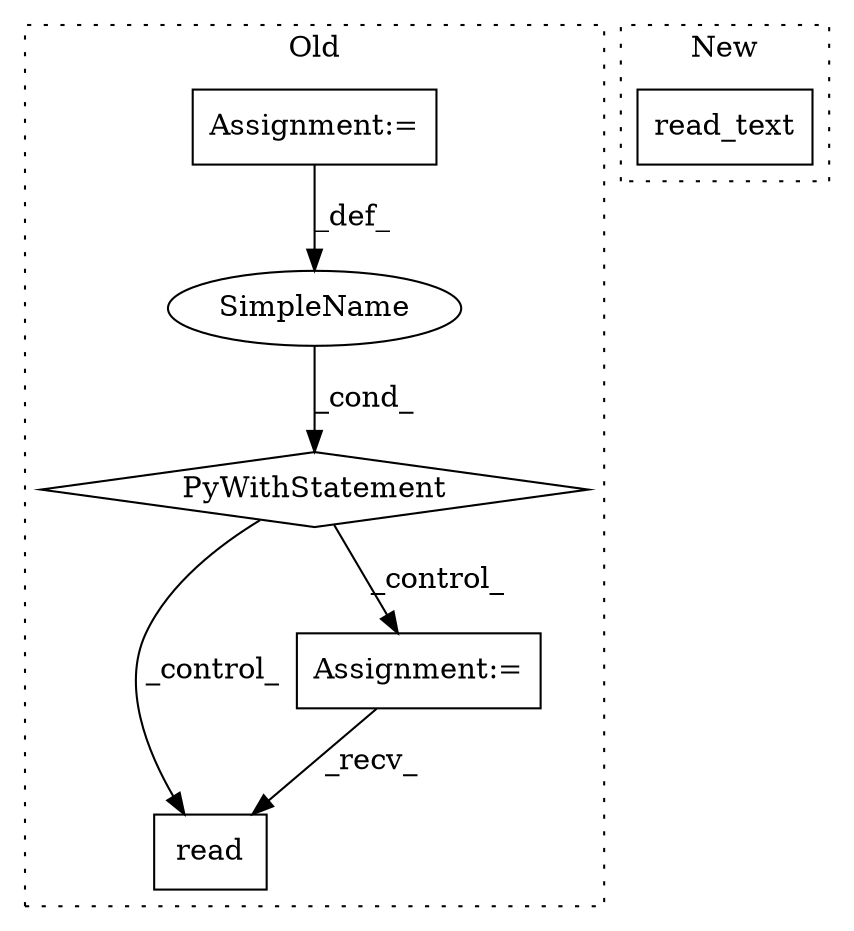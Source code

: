 digraph G {
subgraph cluster0 {
1 [label="read" a="32" s="3537" l="6" shape="box"];
3 [label="SimpleName" a="42" s="" l="" shape="ellipse"];
4 [label="PyWithStatement" a="104" s="3395,3494" l="10,2" shape="diamond"];
5 [label="Assignment:=" a="7" s="3511" l="2" shape="box"];
6 [label="Assignment:=" a="7" s="3226" l="2" shape="box"];
label = "Old";
style="dotted";
}
subgraph cluster1 {
2 [label="read_text" a="32" s="3434,3451" l="10,1" shape="box"];
label = "New";
style="dotted";
}
3 -> 4 [label="_cond_"];
4 -> 5 [label="_control_"];
4 -> 1 [label="_control_"];
5 -> 1 [label="_recv_"];
6 -> 3 [label="_def_"];
}